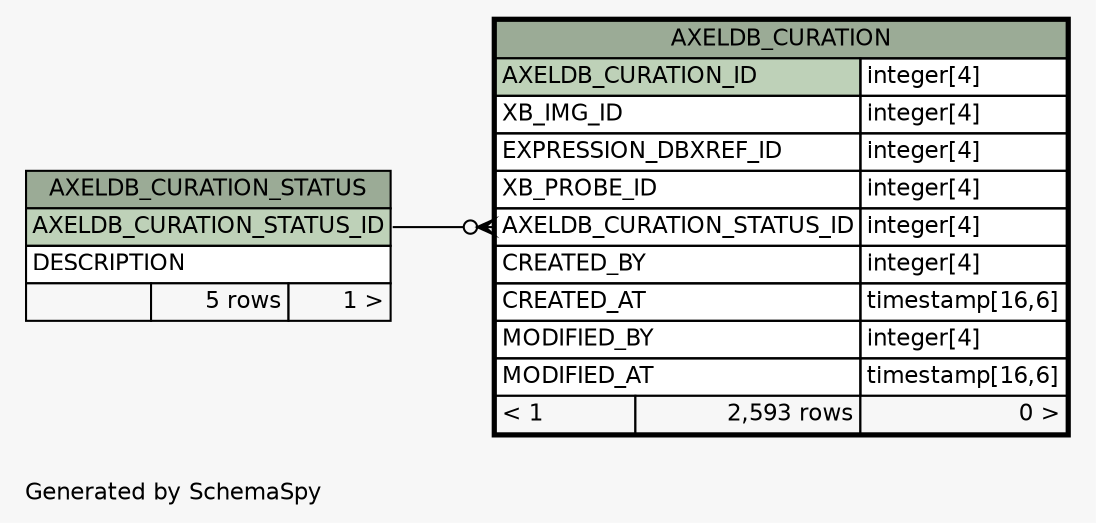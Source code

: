 // dot 2.38.0 on Windows 10 10.0
// SchemaSpy rev Unknown
digraph "oneDegreeRelationshipsDiagram" {
  graph [
    rankdir="RL"
    bgcolor="#f7f7f7"
    label="\nGenerated by SchemaSpy"
    labeljust="l"
    nodesep="0.18"
    ranksep="0.46"
    fontname="Helvetica"
    fontsize="11"
  ];
  node [
    fontname="Helvetica"
    fontsize="11"
    shape="plaintext"
  ];
  edge [
    arrowsize="0.8"
  ];
  "AXELDB_CURATION":"AXELDB_CURATION_STATUS_ID":w -> "AXELDB_CURATION_STATUS":"AXELDB_CURATION_STATUS_ID":e [arrowhead=none dir=back arrowtail=crowodot];
  "AXELDB_CURATION" [
    label=<
    <TABLE BORDER="2" CELLBORDER="1" CELLSPACING="0" BGCOLOR="#ffffff">
      <TR><TD COLSPAN="3" BGCOLOR="#9bab96" ALIGN="CENTER">AXELDB_CURATION</TD></TR>
      <TR><TD PORT="AXELDB_CURATION_ID" COLSPAN="2" BGCOLOR="#bed1b8" ALIGN="LEFT">AXELDB_CURATION_ID</TD><TD PORT="AXELDB_CURATION_ID.type" ALIGN="LEFT">integer[4]</TD></TR>
      <TR><TD PORT="XB_IMG_ID" COLSPAN="2" ALIGN="LEFT">XB_IMG_ID</TD><TD PORT="XB_IMG_ID.type" ALIGN="LEFT">integer[4]</TD></TR>
      <TR><TD PORT="EXPRESSION_DBXREF_ID" COLSPAN="2" ALIGN="LEFT">EXPRESSION_DBXREF_ID</TD><TD PORT="EXPRESSION_DBXREF_ID.type" ALIGN="LEFT">integer[4]</TD></TR>
      <TR><TD PORT="XB_PROBE_ID" COLSPAN="2" ALIGN="LEFT">XB_PROBE_ID</TD><TD PORT="XB_PROBE_ID.type" ALIGN="LEFT">integer[4]</TD></TR>
      <TR><TD PORT="AXELDB_CURATION_STATUS_ID" COLSPAN="2" ALIGN="LEFT">AXELDB_CURATION_STATUS_ID</TD><TD PORT="AXELDB_CURATION_STATUS_ID.type" ALIGN="LEFT">integer[4]</TD></TR>
      <TR><TD PORT="CREATED_BY" COLSPAN="2" ALIGN="LEFT">CREATED_BY</TD><TD PORT="CREATED_BY.type" ALIGN="LEFT">integer[4]</TD></TR>
      <TR><TD PORT="CREATED_AT" COLSPAN="2" ALIGN="LEFT">CREATED_AT</TD><TD PORT="CREATED_AT.type" ALIGN="LEFT">timestamp[16,6]</TD></TR>
      <TR><TD PORT="MODIFIED_BY" COLSPAN="2" ALIGN="LEFT">MODIFIED_BY</TD><TD PORT="MODIFIED_BY.type" ALIGN="LEFT">integer[4]</TD></TR>
      <TR><TD PORT="MODIFIED_AT" COLSPAN="2" ALIGN="LEFT">MODIFIED_AT</TD><TD PORT="MODIFIED_AT.type" ALIGN="LEFT">timestamp[16,6]</TD></TR>
      <TR><TD ALIGN="LEFT" BGCOLOR="#f7f7f7">&lt; 1</TD><TD ALIGN="RIGHT" BGCOLOR="#f7f7f7">2,593 rows</TD><TD ALIGN="RIGHT" BGCOLOR="#f7f7f7">0 &gt;</TD></TR>
    </TABLE>>
    URL="AXELDB_CURATION.html"
    tooltip="AXELDB_CURATION"
  ];
  "AXELDB_CURATION_STATUS" [
    label=<
    <TABLE BORDER="0" CELLBORDER="1" CELLSPACING="0" BGCOLOR="#ffffff">
      <TR><TD COLSPAN="3" BGCOLOR="#9bab96" ALIGN="CENTER">AXELDB_CURATION_STATUS</TD></TR>
      <TR><TD PORT="AXELDB_CURATION_STATUS_ID" COLSPAN="3" BGCOLOR="#bed1b8" ALIGN="LEFT">AXELDB_CURATION_STATUS_ID</TD></TR>
      <TR><TD PORT="DESCRIPTION" COLSPAN="3" ALIGN="LEFT">DESCRIPTION</TD></TR>
      <TR><TD ALIGN="LEFT" BGCOLOR="#f7f7f7">  </TD><TD ALIGN="RIGHT" BGCOLOR="#f7f7f7">5 rows</TD><TD ALIGN="RIGHT" BGCOLOR="#f7f7f7">1 &gt;</TD></TR>
    </TABLE>>
    URL="AXELDB_CURATION_STATUS.html"
    tooltip="AXELDB_CURATION_STATUS"
  ];
}
